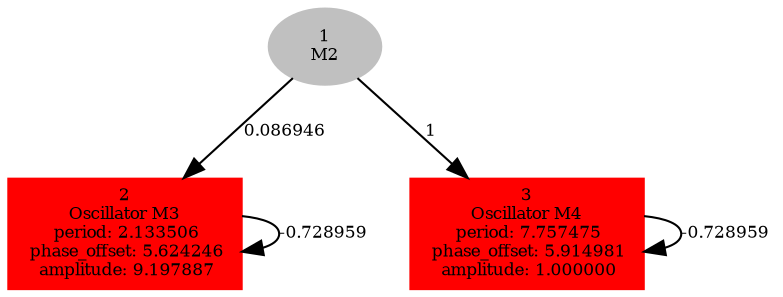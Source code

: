  digraph g{ forcelabels=true;
1[label=<1<BR/>M2>,color="grey",style=filled,fontsize=8];
2 [label=<2<BR />Oscillator M3<BR /> period: 2.133506<BR /> phase_offset: 5.624246<BR /> amplitude: 9.197887>, shape=box,color=red,style=filled,fontsize=8];3 [label=<3<BR />Oscillator M4<BR /> period: 7.757475<BR /> phase_offset: 5.914981<BR /> amplitude: 1.000000>, shape=box,color=red,style=filled,fontsize=8];1 -> 2[label="0.086946 ",fontsize="8"];
1 -> 3[label="1 ",fontsize="8"];
2 -> 2[label="-0.728959 ",fontsize="8"];
3 -> 3[label="-0.728959 ",fontsize="8"];
 }
